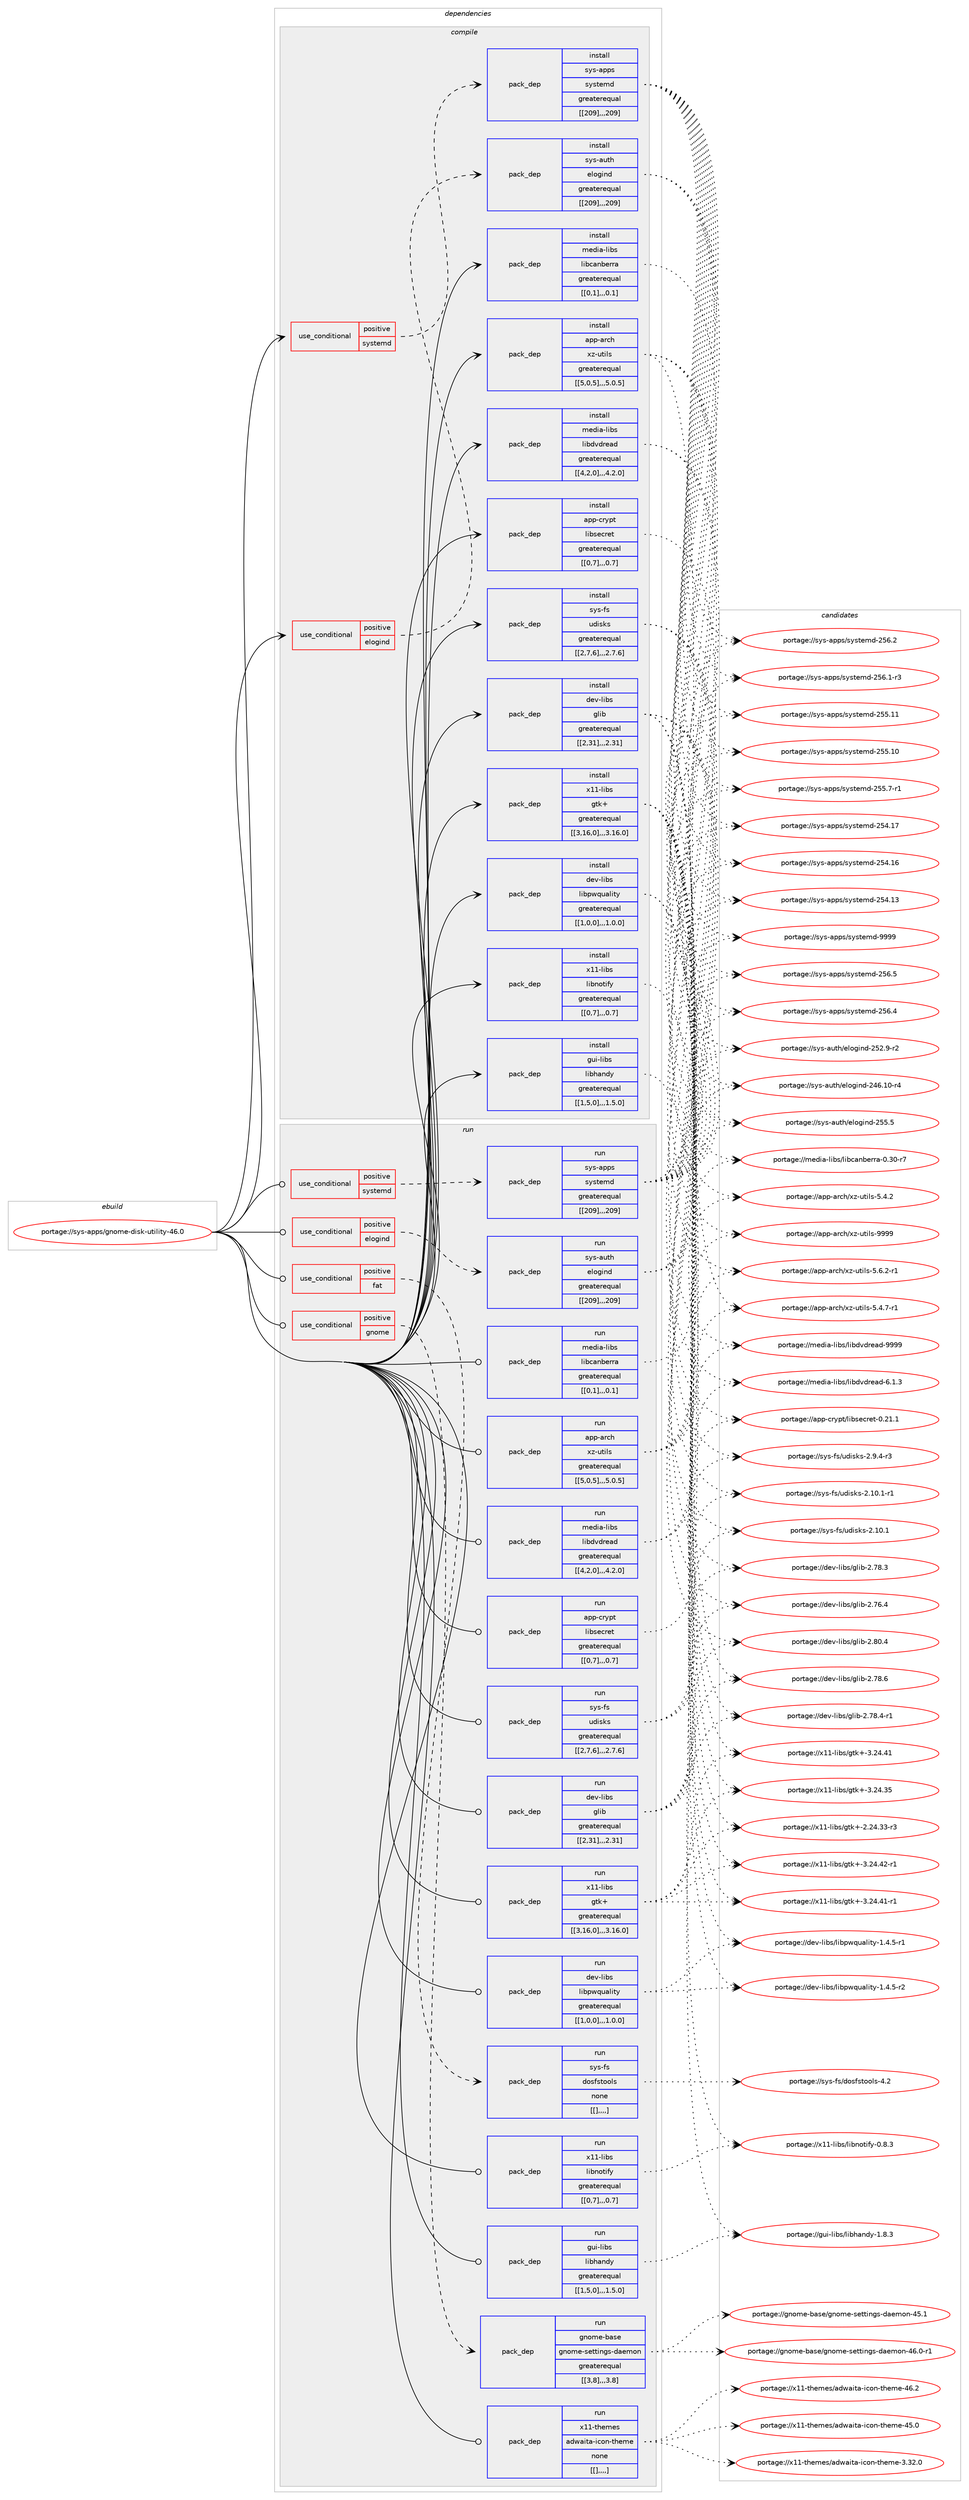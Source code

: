 digraph prolog {

# *************
# Graph options
# *************

newrank=true;
concentrate=true;
compound=true;
graph [rankdir=LR,fontname=Helvetica,fontsize=10,ranksep=1.5];#, ranksep=2.5, nodesep=0.2];
edge  [arrowhead=vee];
node  [fontname=Helvetica,fontsize=10];

# **********
# The ebuild
# **********

subgraph cluster_leftcol {
color=gray;
label=<<i>ebuild</i>>;
id [label="portage://sys-apps/gnome-disk-utility-46.0", color=red, width=4, href="../sys-apps/gnome-disk-utility-46.0.svg"];
}

# ****************
# The dependencies
# ****************

subgraph cluster_midcol {
color=gray;
label=<<i>dependencies</i>>;
subgraph cluster_compile {
fillcolor="#eeeeee";
style=filled;
label=<<i>compile</i>>;
subgraph cond114981 {
dependency436386 [label=<<TABLE BORDER="0" CELLBORDER="1" CELLSPACING="0" CELLPADDING="4"><TR><TD ROWSPAN="3" CELLPADDING="10">use_conditional</TD></TR><TR><TD>positive</TD></TR><TR><TD>elogind</TD></TR></TABLE>>, shape=none, color=red];
subgraph pack318352 {
dependency436387 [label=<<TABLE BORDER="0" CELLBORDER="1" CELLSPACING="0" CELLPADDING="4" WIDTH="220"><TR><TD ROWSPAN="6" CELLPADDING="30">pack_dep</TD></TR><TR><TD WIDTH="110">install</TD></TR><TR><TD>sys-auth</TD></TR><TR><TD>elogind</TD></TR><TR><TD>greaterequal</TD></TR><TR><TD>[[209],,,209]</TD></TR></TABLE>>, shape=none, color=blue];
}
dependency436386:e -> dependency436387:w [weight=20,style="dashed",arrowhead="vee"];
}
id:e -> dependency436386:w [weight=20,style="solid",arrowhead="vee"];
subgraph cond114982 {
dependency436388 [label=<<TABLE BORDER="0" CELLBORDER="1" CELLSPACING="0" CELLPADDING="4"><TR><TD ROWSPAN="3" CELLPADDING="10">use_conditional</TD></TR><TR><TD>positive</TD></TR><TR><TD>systemd</TD></TR></TABLE>>, shape=none, color=red];
subgraph pack318353 {
dependency436389 [label=<<TABLE BORDER="0" CELLBORDER="1" CELLSPACING="0" CELLPADDING="4" WIDTH="220"><TR><TD ROWSPAN="6" CELLPADDING="30">pack_dep</TD></TR><TR><TD WIDTH="110">install</TD></TR><TR><TD>sys-apps</TD></TR><TR><TD>systemd</TD></TR><TR><TD>greaterequal</TD></TR><TR><TD>[[209],,,209]</TD></TR></TABLE>>, shape=none, color=blue];
}
dependency436388:e -> dependency436389:w [weight=20,style="dashed",arrowhead="vee"];
}
id:e -> dependency436388:w [weight=20,style="solid",arrowhead="vee"];
subgraph pack318354 {
dependency436390 [label=<<TABLE BORDER="0" CELLBORDER="1" CELLSPACING="0" CELLPADDING="4" WIDTH="220"><TR><TD ROWSPAN="6" CELLPADDING="30">pack_dep</TD></TR><TR><TD WIDTH="110">install</TD></TR><TR><TD>app-arch</TD></TR><TR><TD>xz-utils</TD></TR><TR><TD>greaterequal</TD></TR><TR><TD>[[5,0,5],,,5.0.5]</TD></TR></TABLE>>, shape=none, color=blue];
}
id:e -> dependency436390:w [weight=20,style="solid",arrowhead="vee"];
subgraph pack318355 {
dependency436391 [label=<<TABLE BORDER="0" CELLBORDER="1" CELLSPACING="0" CELLPADDING="4" WIDTH="220"><TR><TD ROWSPAN="6" CELLPADDING="30">pack_dep</TD></TR><TR><TD WIDTH="110">install</TD></TR><TR><TD>app-crypt</TD></TR><TR><TD>libsecret</TD></TR><TR><TD>greaterequal</TD></TR><TR><TD>[[0,7],,,0.7]</TD></TR></TABLE>>, shape=none, color=blue];
}
id:e -> dependency436391:w [weight=20,style="solid",arrowhead="vee"];
subgraph pack318356 {
dependency436392 [label=<<TABLE BORDER="0" CELLBORDER="1" CELLSPACING="0" CELLPADDING="4" WIDTH="220"><TR><TD ROWSPAN="6" CELLPADDING="30">pack_dep</TD></TR><TR><TD WIDTH="110">install</TD></TR><TR><TD>dev-libs</TD></TR><TR><TD>glib</TD></TR><TR><TD>greaterequal</TD></TR><TR><TD>[[2,31],,,2.31]</TD></TR></TABLE>>, shape=none, color=blue];
}
id:e -> dependency436392:w [weight=20,style="solid",arrowhead="vee"];
subgraph pack318357 {
dependency436393 [label=<<TABLE BORDER="0" CELLBORDER="1" CELLSPACING="0" CELLPADDING="4" WIDTH="220"><TR><TD ROWSPAN="6" CELLPADDING="30">pack_dep</TD></TR><TR><TD WIDTH="110">install</TD></TR><TR><TD>dev-libs</TD></TR><TR><TD>libpwquality</TD></TR><TR><TD>greaterequal</TD></TR><TR><TD>[[1,0,0],,,1.0.0]</TD></TR></TABLE>>, shape=none, color=blue];
}
id:e -> dependency436393:w [weight=20,style="solid",arrowhead="vee"];
subgraph pack318358 {
dependency436394 [label=<<TABLE BORDER="0" CELLBORDER="1" CELLSPACING="0" CELLPADDING="4" WIDTH="220"><TR><TD ROWSPAN="6" CELLPADDING="30">pack_dep</TD></TR><TR><TD WIDTH="110">install</TD></TR><TR><TD>gui-libs</TD></TR><TR><TD>libhandy</TD></TR><TR><TD>greaterequal</TD></TR><TR><TD>[[1,5,0],,,1.5.0]</TD></TR></TABLE>>, shape=none, color=blue];
}
id:e -> dependency436394:w [weight=20,style="solid",arrowhead="vee"];
subgraph pack318359 {
dependency436395 [label=<<TABLE BORDER="0" CELLBORDER="1" CELLSPACING="0" CELLPADDING="4" WIDTH="220"><TR><TD ROWSPAN="6" CELLPADDING="30">pack_dep</TD></TR><TR><TD WIDTH="110">install</TD></TR><TR><TD>media-libs</TD></TR><TR><TD>libcanberra</TD></TR><TR><TD>greaterequal</TD></TR><TR><TD>[[0,1],,,0.1]</TD></TR></TABLE>>, shape=none, color=blue];
}
id:e -> dependency436395:w [weight=20,style="solid",arrowhead="vee"];
subgraph pack318360 {
dependency436396 [label=<<TABLE BORDER="0" CELLBORDER="1" CELLSPACING="0" CELLPADDING="4" WIDTH="220"><TR><TD ROWSPAN="6" CELLPADDING="30">pack_dep</TD></TR><TR><TD WIDTH="110">install</TD></TR><TR><TD>media-libs</TD></TR><TR><TD>libdvdread</TD></TR><TR><TD>greaterequal</TD></TR><TR><TD>[[4,2,0],,,4.2.0]</TD></TR></TABLE>>, shape=none, color=blue];
}
id:e -> dependency436396:w [weight=20,style="solid",arrowhead="vee"];
subgraph pack318361 {
dependency436397 [label=<<TABLE BORDER="0" CELLBORDER="1" CELLSPACING="0" CELLPADDING="4" WIDTH="220"><TR><TD ROWSPAN="6" CELLPADDING="30">pack_dep</TD></TR><TR><TD WIDTH="110">install</TD></TR><TR><TD>sys-fs</TD></TR><TR><TD>udisks</TD></TR><TR><TD>greaterequal</TD></TR><TR><TD>[[2,7,6],,,2.7.6]</TD></TR></TABLE>>, shape=none, color=blue];
}
id:e -> dependency436397:w [weight=20,style="solid",arrowhead="vee"];
subgraph pack318362 {
dependency436398 [label=<<TABLE BORDER="0" CELLBORDER="1" CELLSPACING="0" CELLPADDING="4" WIDTH="220"><TR><TD ROWSPAN="6" CELLPADDING="30">pack_dep</TD></TR><TR><TD WIDTH="110">install</TD></TR><TR><TD>x11-libs</TD></TR><TR><TD>gtk+</TD></TR><TR><TD>greaterequal</TD></TR><TR><TD>[[3,16,0],,,3.16.0]</TD></TR></TABLE>>, shape=none, color=blue];
}
id:e -> dependency436398:w [weight=20,style="solid",arrowhead="vee"];
subgraph pack318363 {
dependency436399 [label=<<TABLE BORDER="0" CELLBORDER="1" CELLSPACING="0" CELLPADDING="4" WIDTH="220"><TR><TD ROWSPAN="6" CELLPADDING="30">pack_dep</TD></TR><TR><TD WIDTH="110">install</TD></TR><TR><TD>x11-libs</TD></TR><TR><TD>libnotify</TD></TR><TR><TD>greaterequal</TD></TR><TR><TD>[[0,7],,,0.7]</TD></TR></TABLE>>, shape=none, color=blue];
}
id:e -> dependency436399:w [weight=20,style="solid",arrowhead="vee"];
}
subgraph cluster_compileandrun {
fillcolor="#eeeeee";
style=filled;
label=<<i>compile and run</i>>;
}
subgraph cluster_run {
fillcolor="#eeeeee";
style=filled;
label=<<i>run</i>>;
subgraph cond114983 {
dependency436400 [label=<<TABLE BORDER="0" CELLBORDER="1" CELLSPACING="0" CELLPADDING="4"><TR><TD ROWSPAN="3" CELLPADDING="10">use_conditional</TD></TR><TR><TD>positive</TD></TR><TR><TD>elogind</TD></TR></TABLE>>, shape=none, color=red];
subgraph pack318364 {
dependency436401 [label=<<TABLE BORDER="0" CELLBORDER="1" CELLSPACING="0" CELLPADDING="4" WIDTH="220"><TR><TD ROWSPAN="6" CELLPADDING="30">pack_dep</TD></TR><TR><TD WIDTH="110">run</TD></TR><TR><TD>sys-auth</TD></TR><TR><TD>elogind</TD></TR><TR><TD>greaterequal</TD></TR><TR><TD>[[209],,,209]</TD></TR></TABLE>>, shape=none, color=blue];
}
dependency436400:e -> dependency436401:w [weight=20,style="dashed",arrowhead="vee"];
}
id:e -> dependency436400:w [weight=20,style="solid",arrowhead="odot"];
subgraph cond114984 {
dependency436402 [label=<<TABLE BORDER="0" CELLBORDER="1" CELLSPACING="0" CELLPADDING="4"><TR><TD ROWSPAN="3" CELLPADDING="10">use_conditional</TD></TR><TR><TD>positive</TD></TR><TR><TD>fat</TD></TR></TABLE>>, shape=none, color=red];
subgraph pack318365 {
dependency436403 [label=<<TABLE BORDER="0" CELLBORDER="1" CELLSPACING="0" CELLPADDING="4" WIDTH="220"><TR><TD ROWSPAN="6" CELLPADDING="30">pack_dep</TD></TR><TR><TD WIDTH="110">run</TD></TR><TR><TD>sys-fs</TD></TR><TR><TD>dosfstools</TD></TR><TR><TD>none</TD></TR><TR><TD>[[],,,,]</TD></TR></TABLE>>, shape=none, color=blue];
}
dependency436402:e -> dependency436403:w [weight=20,style="dashed",arrowhead="vee"];
}
id:e -> dependency436402:w [weight=20,style="solid",arrowhead="odot"];
subgraph cond114985 {
dependency436404 [label=<<TABLE BORDER="0" CELLBORDER="1" CELLSPACING="0" CELLPADDING="4"><TR><TD ROWSPAN="3" CELLPADDING="10">use_conditional</TD></TR><TR><TD>positive</TD></TR><TR><TD>gnome</TD></TR></TABLE>>, shape=none, color=red];
subgraph pack318366 {
dependency436405 [label=<<TABLE BORDER="0" CELLBORDER="1" CELLSPACING="0" CELLPADDING="4" WIDTH="220"><TR><TD ROWSPAN="6" CELLPADDING="30">pack_dep</TD></TR><TR><TD WIDTH="110">run</TD></TR><TR><TD>gnome-base</TD></TR><TR><TD>gnome-settings-daemon</TD></TR><TR><TD>greaterequal</TD></TR><TR><TD>[[3,8],,,3.8]</TD></TR></TABLE>>, shape=none, color=blue];
}
dependency436404:e -> dependency436405:w [weight=20,style="dashed",arrowhead="vee"];
}
id:e -> dependency436404:w [weight=20,style="solid",arrowhead="odot"];
subgraph cond114986 {
dependency436406 [label=<<TABLE BORDER="0" CELLBORDER="1" CELLSPACING="0" CELLPADDING="4"><TR><TD ROWSPAN="3" CELLPADDING="10">use_conditional</TD></TR><TR><TD>positive</TD></TR><TR><TD>systemd</TD></TR></TABLE>>, shape=none, color=red];
subgraph pack318367 {
dependency436407 [label=<<TABLE BORDER="0" CELLBORDER="1" CELLSPACING="0" CELLPADDING="4" WIDTH="220"><TR><TD ROWSPAN="6" CELLPADDING="30">pack_dep</TD></TR><TR><TD WIDTH="110">run</TD></TR><TR><TD>sys-apps</TD></TR><TR><TD>systemd</TD></TR><TR><TD>greaterequal</TD></TR><TR><TD>[[209],,,209]</TD></TR></TABLE>>, shape=none, color=blue];
}
dependency436406:e -> dependency436407:w [weight=20,style="dashed",arrowhead="vee"];
}
id:e -> dependency436406:w [weight=20,style="solid",arrowhead="odot"];
subgraph pack318368 {
dependency436408 [label=<<TABLE BORDER="0" CELLBORDER="1" CELLSPACING="0" CELLPADDING="4" WIDTH="220"><TR><TD ROWSPAN="6" CELLPADDING="30">pack_dep</TD></TR><TR><TD WIDTH="110">run</TD></TR><TR><TD>app-arch</TD></TR><TR><TD>xz-utils</TD></TR><TR><TD>greaterequal</TD></TR><TR><TD>[[5,0,5],,,5.0.5]</TD></TR></TABLE>>, shape=none, color=blue];
}
id:e -> dependency436408:w [weight=20,style="solid",arrowhead="odot"];
subgraph pack318369 {
dependency436409 [label=<<TABLE BORDER="0" CELLBORDER="1" CELLSPACING="0" CELLPADDING="4" WIDTH="220"><TR><TD ROWSPAN="6" CELLPADDING="30">pack_dep</TD></TR><TR><TD WIDTH="110">run</TD></TR><TR><TD>app-crypt</TD></TR><TR><TD>libsecret</TD></TR><TR><TD>greaterequal</TD></TR><TR><TD>[[0,7],,,0.7]</TD></TR></TABLE>>, shape=none, color=blue];
}
id:e -> dependency436409:w [weight=20,style="solid",arrowhead="odot"];
subgraph pack318370 {
dependency436410 [label=<<TABLE BORDER="0" CELLBORDER="1" CELLSPACING="0" CELLPADDING="4" WIDTH="220"><TR><TD ROWSPAN="6" CELLPADDING="30">pack_dep</TD></TR><TR><TD WIDTH="110">run</TD></TR><TR><TD>dev-libs</TD></TR><TR><TD>glib</TD></TR><TR><TD>greaterequal</TD></TR><TR><TD>[[2,31],,,2.31]</TD></TR></TABLE>>, shape=none, color=blue];
}
id:e -> dependency436410:w [weight=20,style="solid",arrowhead="odot"];
subgraph pack318371 {
dependency436411 [label=<<TABLE BORDER="0" CELLBORDER="1" CELLSPACING="0" CELLPADDING="4" WIDTH="220"><TR><TD ROWSPAN="6" CELLPADDING="30">pack_dep</TD></TR><TR><TD WIDTH="110">run</TD></TR><TR><TD>dev-libs</TD></TR><TR><TD>libpwquality</TD></TR><TR><TD>greaterequal</TD></TR><TR><TD>[[1,0,0],,,1.0.0]</TD></TR></TABLE>>, shape=none, color=blue];
}
id:e -> dependency436411:w [weight=20,style="solid",arrowhead="odot"];
subgraph pack318372 {
dependency436412 [label=<<TABLE BORDER="0" CELLBORDER="1" CELLSPACING="0" CELLPADDING="4" WIDTH="220"><TR><TD ROWSPAN="6" CELLPADDING="30">pack_dep</TD></TR><TR><TD WIDTH="110">run</TD></TR><TR><TD>gui-libs</TD></TR><TR><TD>libhandy</TD></TR><TR><TD>greaterequal</TD></TR><TR><TD>[[1,5,0],,,1.5.0]</TD></TR></TABLE>>, shape=none, color=blue];
}
id:e -> dependency436412:w [weight=20,style="solid",arrowhead="odot"];
subgraph pack318373 {
dependency436413 [label=<<TABLE BORDER="0" CELLBORDER="1" CELLSPACING="0" CELLPADDING="4" WIDTH="220"><TR><TD ROWSPAN="6" CELLPADDING="30">pack_dep</TD></TR><TR><TD WIDTH="110">run</TD></TR><TR><TD>media-libs</TD></TR><TR><TD>libcanberra</TD></TR><TR><TD>greaterequal</TD></TR><TR><TD>[[0,1],,,0.1]</TD></TR></TABLE>>, shape=none, color=blue];
}
id:e -> dependency436413:w [weight=20,style="solid",arrowhead="odot"];
subgraph pack318374 {
dependency436414 [label=<<TABLE BORDER="0" CELLBORDER="1" CELLSPACING="0" CELLPADDING="4" WIDTH="220"><TR><TD ROWSPAN="6" CELLPADDING="30">pack_dep</TD></TR><TR><TD WIDTH="110">run</TD></TR><TR><TD>media-libs</TD></TR><TR><TD>libdvdread</TD></TR><TR><TD>greaterequal</TD></TR><TR><TD>[[4,2,0],,,4.2.0]</TD></TR></TABLE>>, shape=none, color=blue];
}
id:e -> dependency436414:w [weight=20,style="solid",arrowhead="odot"];
subgraph pack318375 {
dependency436415 [label=<<TABLE BORDER="0" CELLBORDER="1" CELLSPACING="0" CELLPADDING="4" WIDTH="220"><TR><TD ROWSPAN="6" CELLPADDING="30">pack_dep</TD></TR><TR><TD WIDTH="110">run</TD></TR><TR><TD>sys-fs</TD></TR><TR><TD>udisks</TD></TR><TR><TD>greaterequal</TD></TR><TR><TD>[[2,7,6],,,2.7.6]</TD></TR></TABLE>>, shape=none, color=blue];
}
id:e -> dependency436415:w [weight=20,style="solid",arrowhead="odot"];
subgraph pack318376 {
dependency436416 [label=<<TABLE BORDER="0" CELLBORDER="1" CELLSPACING="0" CELLPADDING="4" WIDTH="220"><TR><TD ROWSPAN="6" CELLPADDING="30">pack_dep</TD></TR><TR><TD WIDTH="110">run</TD></TR><TR><TD>x11-libs</TD></TR><TR><TD>gtk+</TD></TR><TR><TD>greaterequal</TD></TR><TR><TD>[[3,16,0],,,3.16.0]</TD></TR></TABLE>>, shape=none, color=blue];
}
id:e -> dependency436416:w [weight=20,style="solid",arrowhead="odot"];
subgraph pack318377 {
dependency436417 [label=<<TABLE BORDER="0" CELLBORDER="1" CELLSPACING="0" CELLPADDING="4" WIDTH="220"><TR><TD ROWSPAN="6" CELLPADDING="30">pack_dep</TD></TR><TR><TD WIDTH="110">run</TD></TR><TR><TD>x11-libs</TD></TR><TR><TD>libnotify</TD></TR><TR><TD>greaterequal</TD></TR><TR><TD>[[0,7],,,0.7]</TD></TR></TABLE>>, shape=none, color=blue];
}
id:e -> dependency436417:w [weight=20,style="solid",arrowhead="odot"];
subgraph pack318378 {
dependency436418 [label=<<TABLE BORDER="0" CELLBORDER="1" CELLSPACING="0" CELLPADDING="4" WIDTH="220"><TR><TD ROWSPAN="6" CELLPADDING="30">pack_dep</TD></TR><TR><TD WIDTH="110">run</TD></TR><TR><TD>x11-themes</TD></TR><TR><TD>adwaita-icon-theme</TD></TR><TR><TD>none</TD></TR><TR><TD>[[],,,,]</TD></TR></TABLE>>, shape=none, color=blue];
}
id:e -> dependency436418:w [weight=20,style="solid",arrowhead="odot"];
}
}

# **************
# The candidates
# **************

subgraph cluster_choices {
rank=same;
color=gray;
label=<<i>candidates</i>>;

subgraph choice318352 {
color=black;
nodesep=1;
choice115121115459711711610447101108111103105110100455053534653 [label="portage://sys-auth/elogind-255.5", color=red, width=4,href="../sys-auth/elogind-255.5.svg"];
choice1151211154597117116104471011081111031051101004550535046574511450 [label="portage://sys-auth/elogind-252.9-r2", color=red, width=4,href="../sys-auth/elogind-252.9-r2.svg"];
choice115121115459711711610447101108111103105110100455052544649484511452 [label="portage://sys-auth/elogind-246.10-r4", color=red, width=4,href="../sys-auth/elogind-246.10-r4.svg"];
dependency436387:e -> choice115121115459711711610447101108111103105110100455053534653:w [style=dotted,weight="100"];
dependency436387:e -> choice1151211154597117116104471011081111031051101004550535046574511450:w [style=dotted,weight="100"];
dependency436387:e -> choice115121115459711711610447101108111103105110100455052544649484511452:w [style=dotted,weight="100"];
}
subgraph choice318353 {
color=black;
nodesep=1;
choice1151211154597112112115471151211151161011091004557575757 [label="portage://sys-apps/systemd-9999", color=red, width=4,href="../sys-apps/systemd-9999.svg"];
choice115121115459711211211547115121115116101109100455053544653 [label="portage://sys-apps/systemd-256.5", color=red, width=4,href="../sys-apps/systemd-256.5.svg"];
choice115121115459711211211547115121115116101109100455053544652 [label="portage://sys-apps/systemd-256.4", color=red, width=4,href="../sys-apps/systemd-256.4.svg"];
choice115121115459711211211547115121115116101109100455053544650 [label="portage://sys-apps/systemd-256.2", color=red, width=4,href="../sys-apps/systemd-256.2.svg"];
choice1151211154597112112115471151211151161011091004550535446494511451 [label="portage://sys-apps/systemd-256.1-r3", color=red, width=4,href="../sys-apps/systemd-256.1-r3.svg"];
choice11512111545971121121154711512111511610110910045505353464949 [label="portage://sys-apps/systemd-255.11", color=red, width=4,href="../sys-apps/systemd-255.11.svg"];
choice11512111545971121121154711512111511610110910045505353464948 [label="portage://sys-apps/systemd-255.10", color=red, width=4,href="../sys-apps/systemd-255.10.svg"];
choice1151211154597112112115471151211151161011091004550535346554511449 [label="portage://sys-apps/systemd-255.7-r1", color=red, width=4,href="../sys-apps/systemd-255.7-r1.svg"];
choice11512111545971121121154711512111511610110910045505352464955 [label="portage://sys-apps/systemd-254.17", color=red, width=4,href="../sys-apps/systemd-254.17.svg"];
choice11512111545971121121154711512111511610110910045505352464954 [label="portage://sys-apps/systemd-254.16", color=red, width=4,href="../sys-apps/systemd-254.16.svg"];
choice11512111545971121121154711512111511610110910045505352464951 [label="portage://sys-apps/systemd-254.13", color=red, width=4,href="../sys-apps/systemd-254.13.svg"];
dependency436389:e -> choice1151211154597112112115471151211151161011091004557575757:w [style=dotted,weight="100"];
dependency436389:e -> choice115121115459711211211547115121115116101109100455053544653:w [style=dotted,weight="100"];
dependency436389:e -> choice115121115459711211211547115121115116101109100455053544652:w [style=dotted,weight="100"];
dependency436389:e -> choice115121115459711211211547115121115116101109100455053544650:w [style=dotted,weight="100"];
dependency436389:e -> choice1151211154597112112115471151211151161011091004550535446494511451:w [style=dotted,weight="100"];
dependency436389:e -> choice11512111545971121121154711512111511610110910045505353464949:w [style=dotted,weight="100"];
dependency436389:e -> choice11512111545971121121154711512111511610110910045505353464948:w [style=dotted,weight="100"];
dependency436389:e -> choice1151211154597112112115471151211151161011091004550535346554511449:w [style=dotted,weight="100"];
dependency436389:e -> choice11512111545971121121154711512111511610110910045505352464955:w [style=dotted,weight="100"];
dependency436389:e -> choice11512111545971121121154711512111511610110910045505352464954:w [style=dotted,weight="100"];
dependency436389:e -> choice11512111545971121121154711512111511610110910045505352464951:w [style=dotted,weight="100"];
}
subgraph choice318354 {
color=black;
nodesep=1;
choice9711211245971149910447120122451171161051081154557575757 [label="portage://app-arch/xz-utils-9999", color=red, width=4,href="../app-arch/xz-utils-9999.svg"];
choice9711211245971149910447120122451171161051081154553465446504511449 [label="portage://app-arch/xz-utils-5.6.2-r1", color=red, width=4,href="../app-arch/xz-utils-5.6.2-r1.svg"];
choice9711211245971149910447120122451171161051081154553465246554511449 [label="portage://app-arch/xz-utils-5.4.7-r1", color=red, width=4,href="../app-arch/xz-utils-5.4.7-r1.svg"];
choice971121124597114991044712012245117116105108115455346524650 [label="portage://app-arch/xz-utils-5.4.2", color=red, width=4,href="../app-arch/xz-utils-5.4.2.svg"];
dependency436390:e -> choice9711211245971149910447120122451171161051081154557575757:w [style=dotted,weight="100"];
dependency436390:e -> choice9711211245971149910447120122451171161051081154553465446504511449:w [style=dotted,weight="100"];
dependency436390:e -> choice9711211245971149910447120122451171161051081154553465246554511449:w [style=dotted,weight="100"];
dependency436390:e -> choice971121124597114991044712012245117116105108115455346524650:w [style=dotted,weight="100"];
}
subgraph choice318355 {
color=black;
nodesep=1;
choice97112112459911412111211647108105981151019911410111645484650494649 [label="portage://app-crypt/libsecret-0.21.1", color=red, width=4,href="../app-crypt/libsecret-0.21.1.svg"];
dependency436391:e -> choice97112112459911412111211647108105981151019911410111645484650494649:w [style=dotted,weight="100"];
}
subgraph choice318356 {
color=black;
nodesep=1;
choice1001011184510810598115471031081059845504656484652 [label="portage://dev-libs/glib-2.80.4", color=red, width=4,href="../dev-libs/glib-2.80.4.svg"];
choice1001011184510810598115471031081059845504655564654 [label="portage://dev-libs/glib-2.78.6", color=red, width=4,href="../dev-libs/glib-2.78.6.svg"];
choice10010111845108105981154710310810598455046555646524511449 [label="portage://dev-libs/glib-2.78.4-r1", color=red, width=4,href="../dev-libs/glib-2.78.4-r1.svg"];
choice1001011184510810598115471031081059845504655564651 [label="portage://dev-libs/glib-2.78.3", color=red, width=4,href="../dev-libs/glib-2.78.3.svg"];
choice1001011184510810598115471031081059845504655544652 [label="portage://dev-libs/glib-2.76.4", color=red, width=4,href="../dev-libs/glib-2.76.4.svg"];
dependency436392:e -> choice1001011184510810598115471031081059845504656484652:w [style=dotted,weight="100"];
dependency436392:e -> choice1001011184510810598115471031081059845504655564654:w [style=dotted,weight="100"];
dependency436392:e -> choice10010111845108105981154710310810598455046555646524511449:w [style=dotted,weight="100"];
dependency436392:e -> choice1001011184510810598115471031081059845504655564651:w [style=dotted,weight="100"];
dependency436392:e -> choice1001011184510810598115471031081059845504655544652:w [style=dotted,weight="100"];
}
subgraph choice318357 {
color=black;
nodesep=1;
choice10010111845108105981154710810598112119113117971081051161214549465246534511450 [label="portage://dev-libs/libpwquality-1.4.5-r2", color=red, width=4,href="../dev-libs/libpwquality-1.4.5-r2.svg"];
choice10010111845108105981154710810598112119113117971081051161214549465246534511449 [label="portage://dev-libs/libpwquality-1.4.5-r1", color=red, width=4,href="../dev-libs/libpwquality-1.4.5-r1.svg"];
dependency436393:e -> choice10010111845108105981154710810598112119113117971081051161214549465246534511450:w [style=dotted,weight="100"];
dependency436393:e -> choice10010111845108105981154710810598112119113117971081051161214549465246534511449:w [style=dotted,weight="100"];
}
subgraph choice318358 {
color=black;
nodesep=1;
choice1031171054510810598115471081059810497110100121454946564651 [label="portage://gui-libs/libhandy-1.8.3", color=red, width=4,href="../gui-libs/libhandy-1.8.3.svg"];
dependency436394:e -> choice1031171054510810598115471081059810497110100121454946564651:w [style=dotted,weight="100"];
}
subgraph choice318359 {
color=black;
nodesep=1;
choice10910110010597451081059811547108105989997110981011141149745484651484511455 [label="portage://media-libs/libcanberra-0.30-r7", color=red, width=4,href="../media-libs/libcanberra-0.30-r7.svg"];
dependency436395:e -> choice10910110010597451081059811547108105989997110981011141149745484651484511455:w [style=dotted,weight="100"];
}
subgraph choice318360 {
color=black;
nodesep=1;
choice1091011001059745108105981154710810598100118100114101971004557575757 [label="portage://media-libs/libdvdread-9999", color=red, width=4,href="../media-libs/libdvdread-9999.svg"];
choice109101100105974510810598115471081059810011810011410197100455446494651 [label="portage://media-libs/libdvdread-6.1.3", color=red, width=4,href="../media-libs/libdvdread-6.1.3.svg"];
dependency436396:e -> choice1091011001059745108105981154710810598100118100114101971004557575757:w [style=dotted,weight="100"];
dependency436396:e -> choice109101100105974510810598115471081059810011810011410197100455446494651:w [style=dotted,weight="100"];
}
subgraph choice318361 {
color=black;
nodesep=1;
choice1151211154510211547117100105115107115455046494846494511449 [label="portage://sys-fs/udisks-2.10.1-r1", color=red, width=4,href="../sys-fs/udisks-2.10.1-r1.svg"];
choice115121115451021154711710010511510711545504649484649 [label="portage://sys-fs/udisks-2.10.1", color=red, width=4,href="../sys-fs/udisks-2.10.1.svg"];
choice11512111545102115471171001051151071154550465746524511451 [label="portage://sys-fs/udisks-2.9.4-r3", color=red, width=4,href="../sys-fs/udisks-2.9.4-r3.svg"];
dependency436397:e -> choice1151211154510211547117100105115107115455046494846494511449:w [style=dotted,weight="100"];
dependency436397:e -> choice115121115451021154711710010511510711545504649484649:w [style=dotted,weight="100"];
dependency436397:e -> choice11512111545102115471171001051151071154550465746524511451:w [style=dotted,weight="100"];
}
subgraph choice318362 {
color=black;
nodesep=1;
choice12049494510810598115471031161074345514650524652504511449 [label="portage://x11-libs/gtk+-3.24.42-r1", color=red, width=4,href="../x11-libs/gtk+-3.24.42-r1.svg"];
choice12049494510810598115471031161074345514650524652494511449 [label="portage://x11-libs/gtk+-3.24.41-r1", color=red, width=4,href="../x11-libs/gtk+-3.24.41-r1.svg"];
choice1204949451081059811547103116107434551465052465249 [label="portage://x11-libs/gtk+-3.24.41", color=red, width=4,href="../x11-libs/gtk+-3.24.41.svg"];
choice1204949451081059811547103116107434551465052465153 [label="portage://x11-libs/gtk+-3.24.35", color=red, width=4,href="../x11-libs/gtk+-3.24.35.svg"];
choice12049494510810598115471031161074345504650524651514511451 [label="portage://x11-libs/gtk+-2.24.33-r3", color=red, width=4,href="../x11-libs/gtk+-2.24.33-r3.svg"];
dependency436398:e -> choice12049494510810598115471031161074345514650524652504511449:w [style=dotted,weight="100"];
dependency436398:e -> choice12049494510810598115471031161074345514650524652494511449:w [style=dotted,weight="100"];
dependency436398:e -> choice1204949451081059811547103116107434551465052465249:w [style=dotted,weight="100"];
dependency436398:e -> choice1204949451081059811547103116107434551465052465153:w [style=dotted,weight="100"];
dependency436398:e -> choice12049494510810598115471031161074345504650524651514511451:w [style=dotted,weight="100"];
}
subgraph choice318363 {
color=black;
nodesep=1;
choice120494945108105981154710810598110111116105102121454846564651 [label="portage://x11-libs/libnotify-0.8.3", color=red, width=4,href="../x11-libs/libnotify-0.8.3.svg"];
dependency436399:e -> choice120494945108105981154710810598110111116105102121454846564651:w [style=dotted,weight="100"];
}
subgraph choice318364 {
color=black;
nodesep=1;
choice115121115459711711610447101108111103105110100455053534653 [label="portage://sys-auth/elogind-255.5", color=red, width=4,href="../sys-auth/elogind-255.5.svg"];
choice1151211154597117116104471011081111031051101004550535046574511450 [label="portage://sys-auth/elogind-252.9-r2", color=red, width=4,href="../sys-auth/elogind-252.9-r2.svg"];
choice115121115459711711610447101108111103105110100455052544649484511452 [label="portage://sys-auth/elogind-246.10-r4", color=red, width=4,href="../sys-auth/elogind-246.10-r4.svg"];
dependency436401:e -> choice115121115459711711610447101108111103105110100455053534653:w [style=dotted,weight="100"];
dependency436401:e -> choice1151211154597117116104471011081111031051101004550535046574511450:w [style=dotted,weight="100"];
dependency436401:e -> choice115121115459711711610447101108111103105110100455052544649484511452:w [style=dotted,weight="100"];
}
subgraph choice318365 {
color=black;
nodesep=1;
choice115121115451021154710011111510211511611111110811545524650 [label="portage://sys-fs/dosfstools-4.2", color=red, width=4,href="../sys-fs/dosfstools-4.2.svg"];
dependency436403:e -> choice115121115451021154710011111510211511611111110811545524650:w [style=dotted,weight="100"];
}
subgraph choice318366 {
color=black;
nodesep=1;
choice1031101111091014598971151014710311011110910145115101116116105110103115451009710110911111045525446484511449 [label="portage://gnome-base/gnome-settings-daemon-46.0-r1", color=red, width=4,href="../gnome-base/gnome-settings-daemon-46.0-r1.svg"];
choice103110111109101459897115101471031101111091014511510111611610511010311545100971011091111104552534649 [label="portage://gnome-base/gnome-settings-daemon-45.1", color=red, width=4,href="../gnome-base/gnome-settings-daemon-45.1.svg"];
dependency436405:e -> choice1031101111091014598971151014710311011110910145115101116116105110103115451009710110911111045525446484511449:w [style=dotted,weight="100"];
dependency436405:e -> choice103110111109101459897115101471031101111091014511510111611610511010311545100971011091111104552534649:w [style=dotted,weight="100"];
}
subgraph choice318367 {
color=black;
nodesep=1;
choice1151211154597112112115471151211151161011091004557575757 [label="portage://sys-apps/systemd-9999", color=red, width=4,href="../sys-apps/systemd-9999.svg"];
choice115121115459711211211547115121115116101109100455053544653 [label="portage://sys-apps/systemd-256.5", color=red, width=4,href="../sys-apps/systemd-256.5.svg"];
choice115121115459711211211547115121115116101109100455053544652 [label="portage://sys-apps/systemd-256.4", color=red, width=4,href="../sys-apps/systemd-256.4.svg"];
choice115121115459711211211547115121115116101109100455053544650 [label="portage://sys-apps/systemd-256.2", color=red, width=4,href="../sys-apps/systemd-256.2.svg"];
choice1151211154597112112115471151211151161011091004550535446494511451 [label="portage://sys-apps/systemd-256.1-r3", color=red, width=4,href="../sys-apps/systemd-256.1-r3.svg"];
choice11512111545971121121154711512111511610110910045505353464949 [label="portage://sys-apps/systemd-255.11", color=red, width=4,href="../sys-apps/systemd-255.11.svg"];
choice11512111545971121121154711512111511610110910045505353464948 [label="portage://sys-apps/systemd-255.10", color=red, width=4,href="../sys-apps/systemd-255.10.svg"];
choice1151211154597112112115471151211151161011091004550535346554511449 [label="portage://sys-apps/systemd-255.7-r1", color=red, width=4,href="../sys-apps/systemd-255.7-r1.svg"];
choice11512111545971121121154711512111511610110910045505352464955 [label="portage://sys-apps/systemd-254.17", color=red, width=4,href="../sys-apps/systemd-254.17.svg"];
choice11512111545971121121154711512111511610110910045505352464954 [label="portage://sys-apps/systemd-254.16", color=red, width=4,href="../sys-apps/systemd-254.16.svg"];
choice11512111545971121121154711512111511610110910045505352464951 [label="portage://sys-apps/systemd-254.13", color=red, width=4,href="../sys-apps/systemd-254.13.svg"];
dependency436407:e -> choice1151211154597112112115471151211151161011091004557575757:w [style=dotted,weight="100"];
dependency436407:e -> choice115121115459711211211547115121115116101109100455053544653:w [style=dotted,weight="100"];
dependency436407:e -> choice115121115459711211211547115121115116101109100455053544652:w [style=dotted,weight="100"];
dependency436407:e -> choice115121115459711211211547115121115116101109100455053544650:w [style=dotted,weight="100"];
dependency436407:e -> choice1151211154597112112115471151211151161011091004550535446494511451:w [style=dotted,weight="100"];
dependency436407:e -> choice11512111545971121121154711512111511610110910045505353464949:w [style=dotted,weight="100"];
dependency436407:e -> choice11512111545971121121154711512111511610110910045505353464948:w [style=dotted,weight="100"];
dependency436407:e -> choice1151211154597112112115471151211151161011091004550535346554511449:w [style=dotted,weight="100"];
dependency436407:e -> choice11512111545971121121154711512111511610110910045505352464955:w [style=dotted,weight="100"];
dependency436407:e -> choice11512111545971121121154711512111511610110910045505352464954:w [style=dotted,weight="100"];
dependency436407:e -> choice11512111545971121121154711512111511610110910045505352464951:w [style=dotted,weight="100"];
}
subgraph choice318368 {
color=black;
nodesep=1;
choice9711211245971149910447120122451171161051081154557575757 [label="portage://app-arch/xz-utils-9999", color=red, width=4,href="../app-arch/xz-utils-9999.svg"];
choice9711211245971149910447120122451171161051081154553465446504511449 [label="portage://app-arch/xz-utils-5.6.2-r1", color=red, width=4,href="../app-arch/xz-utils-5.6.2-r1.svg"];
choice9711211245971149910447120122451171161051081154553465246554511449 [label="portage://app-arch/xz-utils-5.4.7-r1", color=red, width=4,href="../app-arch/xz-utils-5.4.7-r1.svg"];
choice971121124597114991044712012245117116105108115455346524650 [label="portage://app-arch/xz-utils-5.4.2", color=red, width=4,href="../app-arch/xz-utils-5.4.2.svg"];
dependency436408:e -> choice9711211245971149910447120122451171161051081154557575757:w [style=dotted,weight="100"];
dependency436408:e -> choice9711211245971149910447120122451171161051081154553465446504511449:w [style=dotted,weight="100"];
dependency436408:e -> choice9711211245971149910447120122451171161051081154553465246554511449:w [style=dotted,weight="100"];
dependency436408:e -> choice971121124597114991044712012245117116105108115455346524650:w [style=dotted,weight="100"];
}
subgraph choice318369 {
color=black;
nodesep=1;
choice97112112459911412111211647108105981151019911410111645484650494649 [label="portage://app-crypt/libsecret-0.21.1", color=red, width=4,href="../app-crypt/libsecret-0.21.1.svg"];
dependency436409:e -> choice97112112459911412111211647108105981151019911410111645484650494649:w [style=dotted,weight="100"];
}
subgraph choice318370 {
color=black;
nodesep=1;
choice1001011184510810598115471031081059845504656484652 [label="portage://dev-libs/glib-2.80.4", color=red, width=4,href="../dev-libs/glib-2.80.4.svg"];
choice1001011184510810598115471031081059845504655564654 [label="portage://dev-libs/glib-2.78.6", color=red, width=4,href="../dev-libs/glib-2.78.6.svg"];
choice10010111845108105981154710310810598455046555646524511449 [label="portage://dev-libs/glib-2.78.4-r1", color=red, width=4,href="../dev-libs/glib-2.78.4-r1.svg"];
choice1001011184510810598115471031081059845504655564651 [label="portage://dev-libs/glib-2.78.3", color=red, width=4,href="../dev-libs/glib-2.78.3.svg"];
choice1001011184510810598115471031081059845504655544652 [label="portage://dev-libs/glib-2.76.4", color=red, width=4,href="../dev-libs/glib-2.76.4.svg"];
dependency436410:e -> choice1001011184510810598115471031081059845504656484652:w [style=dotted,weight="100"];
dependency436410:e -> choice1001011184510810598115471031081059845504655564654:w [style=dotted,weight="100"];
dependency436410:e -> choice10010111845108105981154710310810598455046555646524511449:w [style=dotted,weight="100"];
dependency436410:e -> choice1001011184510810598115471031081059845504655564651:w [style=dotted,weight="100"];
dependency436410:e -> choice1001011184510810598115471031081059845504655544652:w [style=dotted,weight="100"];
}
subgraph choice318371 {
color=black;
nodesep=1;
choice10010111845108105981154710810598112119113117971081051161214549465246534511450 [label="portage://dev-libs/libpwquality-1.4.5-r2", color=red, width=4,href="../dev-libs/libpwquality-1.4.5-r2.svg"];
choice10010111845108105981154710810598112119113117971081051161214549465246534511449 [label="portage://dev-libs/libpwquality-1.4.5-r1", color=red, width=4,href="../dev-libs/libpwquality-1.4.5-r1.svg"];
dependency436411:e -> choice10010111845108105981154710810598112119113117971081051161214549465246534511450:w [style=dotted,weight="100"];
dependency436411:e -> choice10010111845108105981154710810598112119113117971081051161214549465246534511449:w [style=dotted,weight="100"];
}
subgraph choice318372 {
color=black;
nodesep=1;
choice1031171054510810598115471081059810497110100121454946564651 [label="portage://gui-libs/libhandy-1.8.3", color=red, width=4,href="../gui-libs/libhandy-1.8.3.svg"];
dependency436412:e -> choice1031171054510810598115471081059810497110100121454946564651:w [style=dotted,weight="100"];
}
subgraph choice318373 {
color=black;
nodesep=1;
choice10910110010597451081059811547108105989997110981011141149745484651484511455 [label="portage://media-libs/libcanberra-0.30-r7", color=red, width=4,href="../media-libs/libcanberra-0.30-r7.svg"];
dependency436413:e -> choice10910110010597451081059811547108105989997110981011141149745484651484511455:w [style=dotted,weight="100"];
}
subgraph choice318374 {
color=black;
nodesep=1;
choice1091011001059745108105981154710810598100118100114101971004557575757 [label="portage://media-libs/libdvdread-9999", color=red, width=4,href="../media-libs/libdvdread-9999.svg"];
choice109101100105974510810598115471081059810011810011410197100455446494651 [label="portage://media-libs/libdvdread-6.1.3", color=red, width=4,href="../media-libs/libdvdread-6.1.3.svg"];
dependency436414:e -> choice1091011001059745108105981154710810598100118100114101971004557575757:w [style=dotted,weight="100"];
dependency436414:e -> choice109101100105974510810598115471081059810011810011410197100455446494651:w [style=dotted,weight="100"];
}
subgraph choice318375 {
color=black;
nodesep=1;
choice1151211154510211547117100105115107115455046494846494511449 [label="portage://sys-fs/udisks-2.10.1-r1", color=red, width=4,href="../sys-fs/udisks-2.10.1-r1.svg"];
choice115121115451021154711710010511510711545504649484649 [label="portage://sys-fs/udisks-2.10.1", color=red, width=4,href="../sys-fs/udisks-2.10.1.svg"];
choice11512111545102115471171001051151071154550465746524511451 [label="portage://sys-fs/udisks-2.9.4-r3", color=red, width=4,href="../sys-fs/udisks-2.9.4-r3.svg"];
dependency436415:e -> choice1151211154510211547117100105115107115455046494846494511449:w [style=dotted,weight="100"];
dependency436415:e -> choice115121115451021154711710010511510711545504649484649:w [style=dotted,weight="100"];
dependency436415:e -> choice11512111545102115471171001051151071154550465746524511451:w [style=dotted,weight="100"];
}
subgraph choice318376 {
color=black;
nodesep=1;
choice12049494510810598115471031161074345514650524652504511449 [label="portage://x11-libs/gtk+-3.24.42-r1", color=red, width=4,href="../x11-libs/gtk+-3.24.42-r1.svg"];
choice12049494510810598115471031161074345514650524652494511449 [label="portage://x11-libs/gtk+-3.24.41-r1", color=red, width=4,href="../x11-libs/gtk+-3.24.41-r1.svg"];
choice1204949451081059811547103116107434551465052465249 [label="portage://x11-libs/gtk+-3.24.41", color=red, width=4,href="../x11-libs/gtk+-3.24.41.svg"];
choice1204949451081059811547103116107434551465052465153 [label="portage://x11-libs/gtk+-3.24.35", color=red, width=4,href="../x11-libs/gtk+-3.24.35.svg"];
choice12049494510810598115471031161074345504650524651514511451 [label="portage://x11-libs/gtk+-2.24.33-r3", color=red, width=4,href="../x11-libs/gtk+-2.24.33-r3.svg"];
dependency436416:e -> choice12049494510810598115471031161074345514650524652504511449:w [style=dotted,weight="100"];
dependency436416:e -> choice12049494510810598115471031161074345514650524652494511449:w [style=dotted,weight="100"];
dependency436416:e -> choice1204949451081059811547103116107434551465052465249:w [style=dotted,weight="100"];
dependency436416:e -> choice1204949451081059811547103116107434551465052465153:w [style=dotted,weight="100"];
dependency436416:e -> choice12049494510810598115471031161074345504650524651514511451:w [style=dotted,weight="100"];
}
subgraph choice318377 {
color=black;
nodesep=1;
choice120494945108105981154710810598110111116105102121454846564651 [label="portage://x11-libs/libnotify-0.8.3", color=red, width=4,href="../x11-libs/libnotify-0.8.3.svg"];
dependency436417:e -> choice120494945108105981154710810598110111116105102121454846564651:w [style=dotted,weight="100"];
}
subgraph choice318378 {
color=black;
nodesep=1;
choice120494945116104101109101115479710011997105116974510599111110451161041011091014552544650 [label="portage://x11-themes/adwaita-icon-theme-46.2", color=red, width=4,href="../x11-themes/adwaita-icon-theme-46.2.svg"];
choice120494945116104101109101115479710011997105116974510599111110451161041011091014552534648 [label="portage://x11-themes/adwaita-icon-theme-45.0", color=red, width=4,href="../x11-themes/adwaita-icon-theme-45.0.svg"];
choice1204949451161041011091011154797100119971051169745105991111104511610410110910145514651504648 [label="portage://x11-themes/adwaita-icon-theme-3.32.0", color=red, width=4,href="../x11-themes/adwaita-icon-theme-3.32.0.svg"];
dependency436418:e -> choice120494945116104101109101115479710011997105116974510599111110451161041011091014552544650:w [style=dotted,weight="100"];
dependency436418:e -> choice120494945116104101109101115479710011997105116974510599111110451161041011091014552534648:w [style=dotted,weight="100"];
dependency436418:e -> choice1204949451161041011091011154797100119971051169745105991111104511610410110910145514651504648:w [style=dotted,weight="100"];
}
}

}
